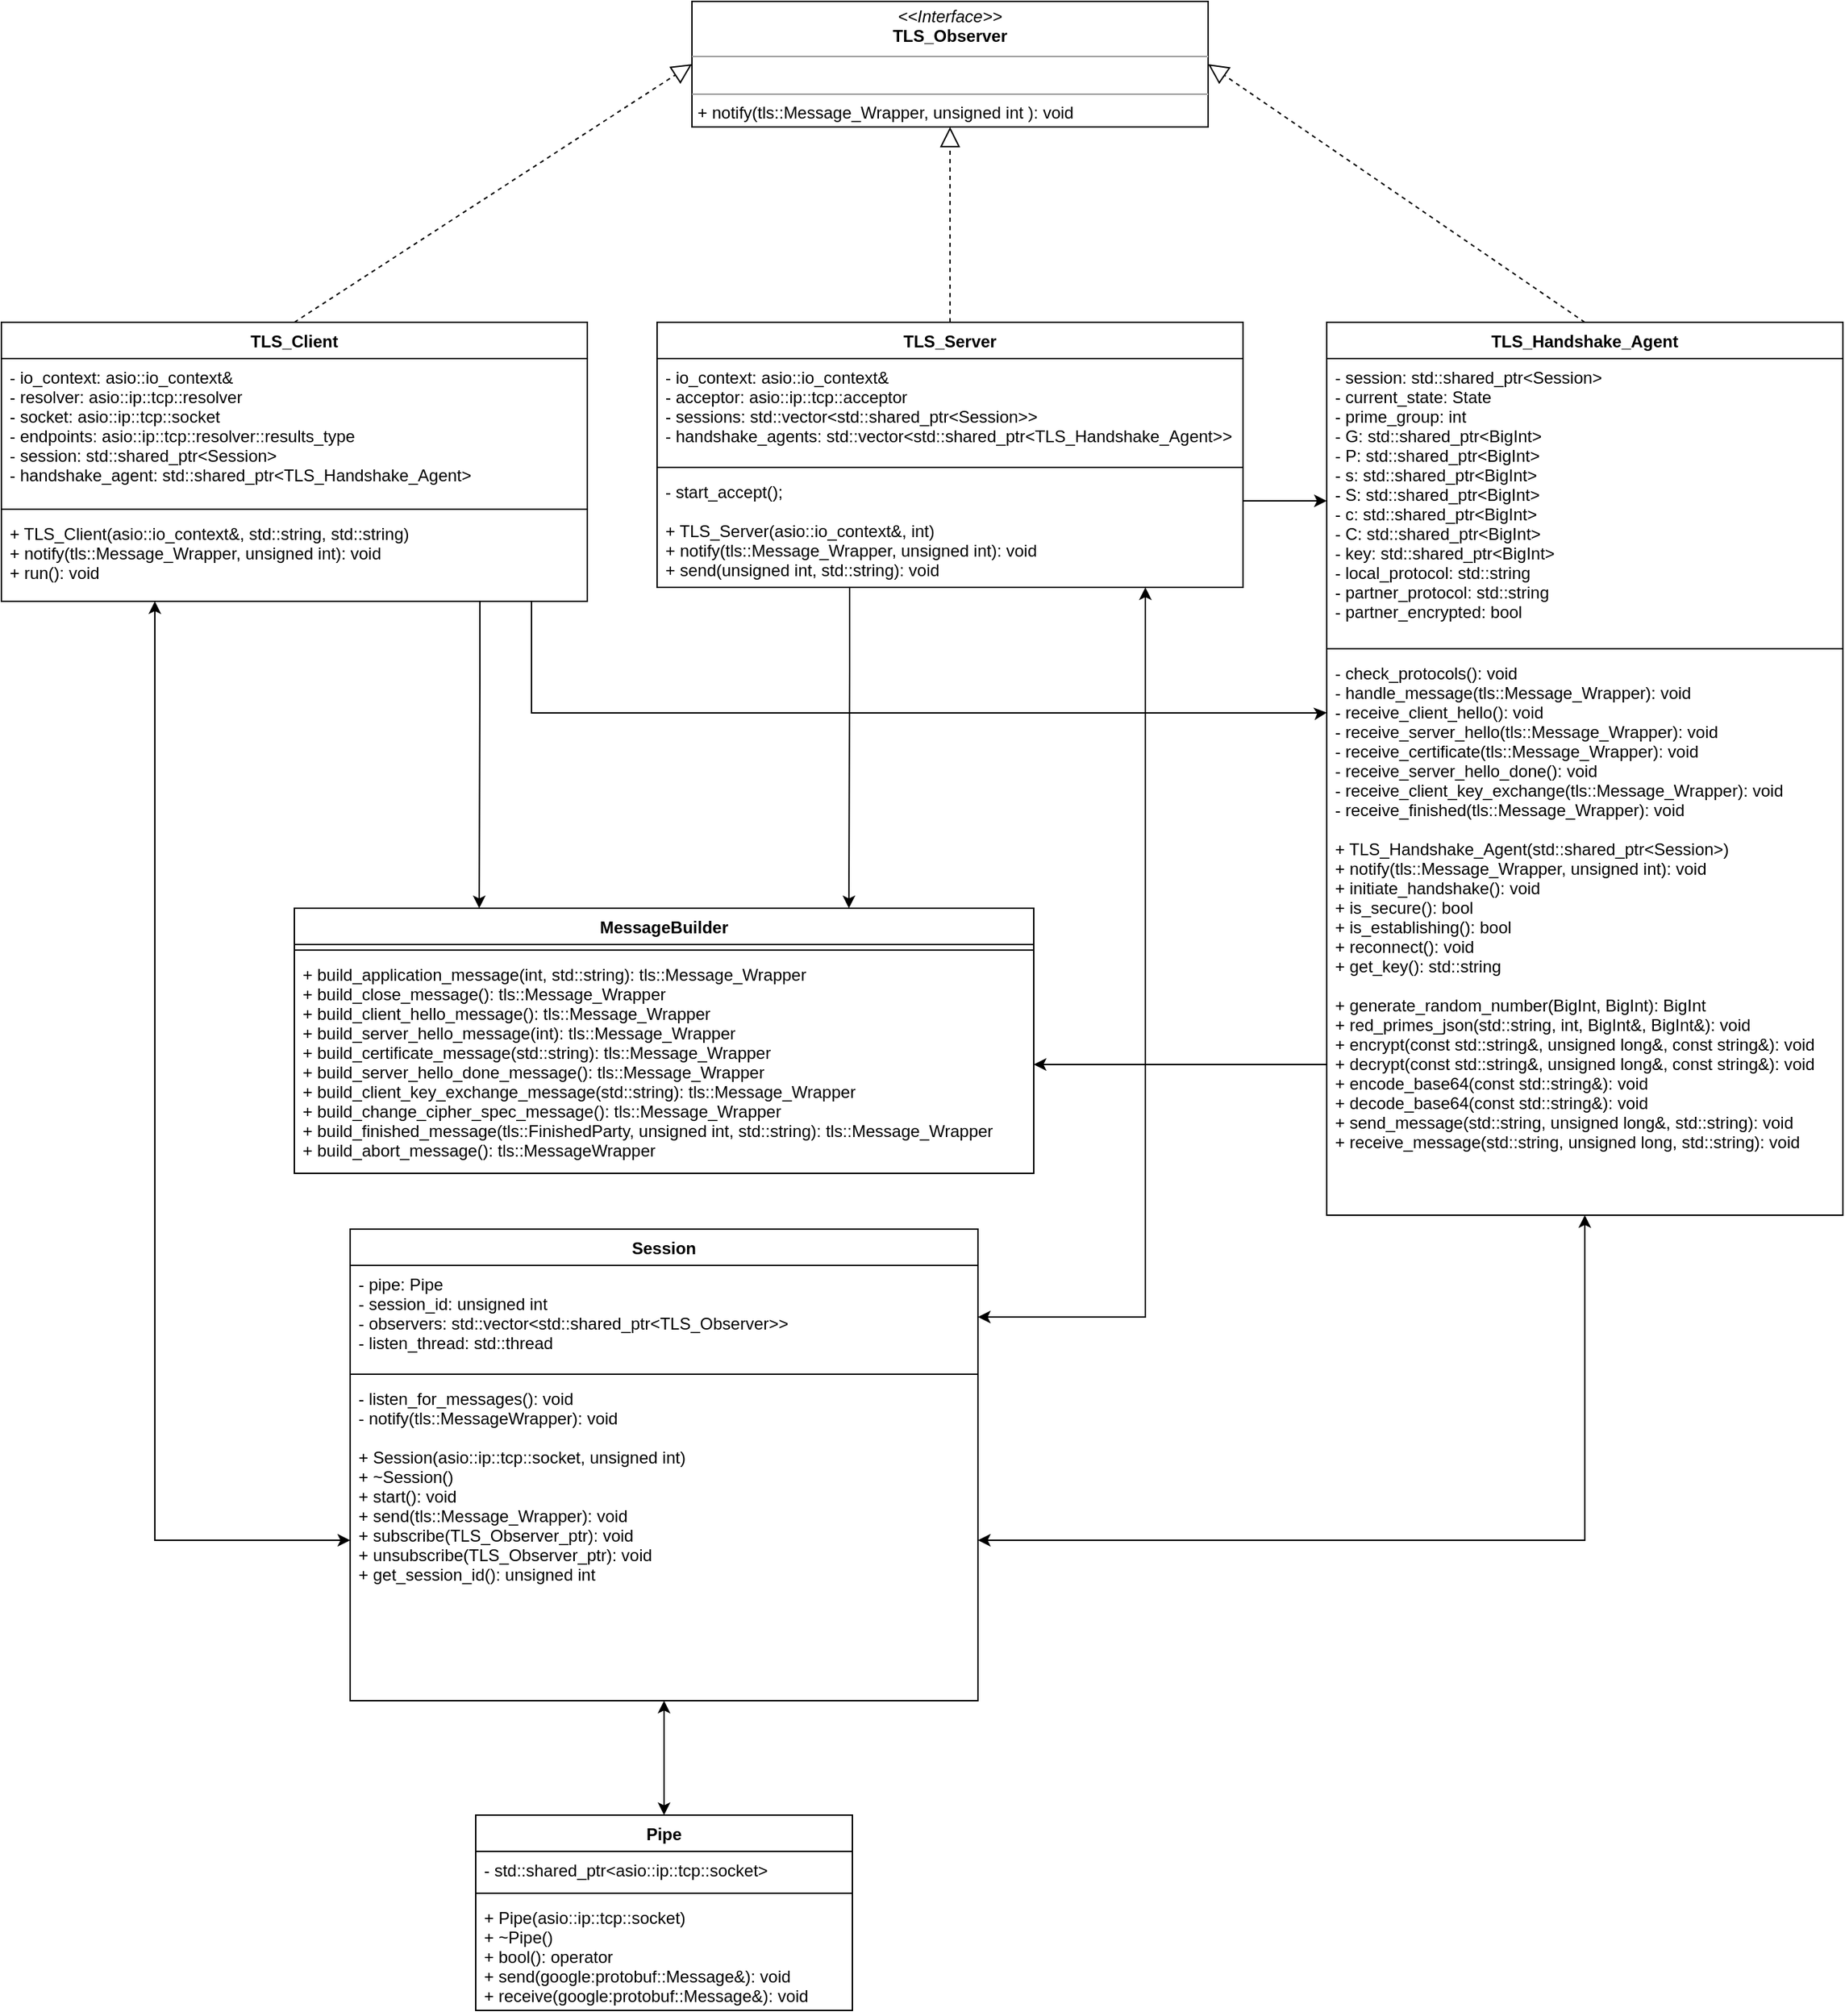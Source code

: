 <mxfile version="17.2.4" type="device"><diagram id="3uNoThBIliUnEse3nKem" name="Page-1"><mxGraphModel dx="1298" dy="945" grid="1" gridSize="10" guides="1" tooltips="1" connect="1" arrows="1" fold="1" page="1" pageScale="1" pageWidth="827" pageHeight="1169" math="0" shadow="0"><root><mxCell id="0"/><mxCell id="1" parent="0"/><mxCell id="1OiyTNwRgQ6dCeVjmrjM-1" value="&lt;p style=&quot;margin: 0px ; margin-top: 4px ; text-align: center&quot;&gt;&lt;i&gt;&amp;lt;&amp;lt;Interface&amp;gt;&amp;gt;&lt;/i&gt;&lt;br&gt;&lt;b&gt;TLS_Observer&lt;/b&gt;&lt;/p&gt;&lt;hr size=&quot;1&quot;&gt;&lt;p style=&quot;margin: 0px ; margin-left: 4px&quot;&gt;&lt;br&gt;&lt;/p&gt;&lt;hr size=&quot;1&quot;&gt;&lt;p style=&quot;margin: 0px ; margin-left: 4px&quot;&gt;+ notify(tls::Message_Wrapper,&amp;nbsp;unsigned int ): void&lt;br&gt;&lt;/p&gt;" style="verticalAlign=top;align=left;overflow=fill;fontSize=12;fontFamily=Helvetica;html=1;" parent="1" vertex="1"><mxGeometry x="675" y="110" width="370" height="90" as="geometry"/></mxCell><mxCell id="1mW-7NosJjP2J_cMeypc-12" style="edgeStyle=orthogonalEdgeStyle;rounded=0;orthogonalLoop=1;jettySize=auto;html=1;entryX=1;entryY=0.5;entryDx=0;entryDy=0;" parent="1" source="1OiyTNwRgQ6dCeVjmrjM-2" target="1OiyTNwRgQ6dCeVjmrjM-22" edge="1"><mxGeometry relative="1" as="geometry"><Array as="points"><mxPoint x="1080" y="872"/><mxPoint x="1080" y="872"/></Array></mxGeometry></mxCell><mxCell id="1mW-7NosJjP2J_cMeypc-21" style="edgeStyle=orthogonalEdgeStyle;rounded=0;orthogonalLoop=1;jettySize=auto;html=1;entryX=1;entryY=0.5;entryDx=0;entryDy=0;startArrow=classic;startFill=1;strokeColor=default;" parent="1" source="1OiyTNwRgQ6dCeVjmrjM-2" target="1OiyTNwRgQ6dCeVjmrjM-14" edge="1"><mxGeometry relative="1" as="geometry"/></mxCell><mxCell id="1OiyTNwRgQ6dCeVjmrjM-2" value="TLS_Handshake_Agent" style="swimlane;fontStyle=1;align=center;verticalAlign=top;childLayout=stackLayout;horizontal=1;startSize=26;horizontalStack=0;resizeParent=1;resizeParentMax=0;resizeLast=0;collapsible=1;marginBottom=0;" parent="1" vertex="1"><mxGeometry x="1130" y="340" width="370" height="640" as="geometry"/></mxCell><mxCell id="1OiyTNwRgQ6dCeVjmrjM-3" value="- session: std::shared_ptr&lt;Session&gt;&#10;- current_state: State&#10;- prime_group: int&#10;- G: std::shared_ptr&lt;BigInt&gt;&#10;- P: std::shared_ptr&lt;BigInt&gt;&#10;- s: std::shared_ptr&lt;BigInt&gt;&#10;- S: std::shared_ptr&lt;BigInt&gt;&#10;- c: std::shared_ptr&lt;BigInt&gt;&#10;- C: std::shared_ptr&lt;BigInt&gt;&#10;- key: std::shared_ptr&lt;BigInt&gt;&#10;- local_protocol: std::string&#10;- partner_protocol: std::string&#10;- partner_encrypted: bool" style="text;strokeColor=none;fillColor=none;align=left;verticalAlign=top;spacingLeft=4;spacingRight=4;overflow=hidden;rotatable=0;points=[[0,0.5],[1,0.5]];portConstraint=eastwest;" parent="1OiyTNwRgQ6dCeVjmrjM-2" vertex="1"><mxGeometry y="26" width="370" height="204" as="geometry"/></mxCell><mxCell id="1OiyTNwRgQ6dCeVjmrjM-4" value="" style="line;strokeWidth=1;fillColor=none;align=left;verticalAlign=middle;spacingTop=-1;spacingLeft=3;spacingRight=3;rotatable=0;labelPosition=right;points=[];portConstraint=eastwest;" parent="1OiyTNwRgQ6dCeVjmrjM-2" vertex="1"><mxGeometry y="230" width="370" height="8" as="geometry"/></mxCell><mxCell id="1OiyTNwRgQ6dCeVjmrjM-5" value="- check_protocols(): void&#10;- handle_message(tls::Message_Wrapper): void&#10;- receive_client_hello(): void&#10;- receive_server_hello(tls::Message_Wrapper): void&#10;- receive_certificate(tls::Message_Wrapper): void&#10;- receive_server_hello_done(): void&#10;- receive_client_key_exchange(tls::Message_Wrapper): void&#10;- receive_finished(tls::Message_Wrapper): void&#10;&#10;+ TLS_Handshake_Agent(std::shared_ptr&lt;Session&gt;)&#10;+ notify(tls::Message_Wrapper, unsigned int): void&#10;+ initiate_handshake(): void&#10;+ is_secure(): bool&#10;+ is_establishing(): bool&#10;+ reconnect(): void&#10;+ get_key(): std::string&#10;&#10;+ generate_random_number(BigInt, BigInt): BigInt&#10;+ red_primes_json(std::string, int, BigInt&amp;, BigInt&amp;): void&#10;+ encrypt(const std::string&amp;, unsigned long&amp;, const string&amp;): void&#10;+ decrypt(const std::string&amp;, unsigned long&amp;, const string&amp;): void&#10;+ encode_base64(const std::string&amp;): void&#10;+ decode_base64(const std::string&amp;): void&#10;+ send_message(std::string, unsigned long&amp;, std::string): void&#10;+ receive_message(std::string, unsigned long, std::string): void&#10;&#10;" style="text;strokeColor=none;fillColor=none;align=left;verticalAlign=top;spacingLeft=4;spacingRight=4;overflow=hidden;rotatable=0;points=[[0,0.5],[1,0.5]];portConstraint=eastwest;fontStyle=0" parent="1OiyTNwRgQ6dCeVjmrjM-2" vertex="1"><mxGeometry y="238" width="370" height="402" as="geometry"/></mxCell><mxCell id="1mW-7NosJjP2J_cMeypc-18" style="edgeStyle=orthogonalEdgeStyle;rounded=0;orthogonalLoop=1;jettySize=auto;html=1;entryX=0.5;entryY=0;entryDx=0;entryDy=0;startArrow=classic;startFill=1;" parent="1" source="1OiyTNwRgQ6dCeVjmrjM-11" target="1OiyTNwRgQ6dCeVjmrjM-15" edge="1"><mxGeometry relative="1" as="geometry"/></mxCell><mxCell id="1OiyTNwRgQ6dCeVjmrjM-11" value="Session" style="swimlane;fontStyle=1;align=center;verticalAlign=top;childLayout=stackLayout;horizontal=1;startSize=26;horizontalStack=0;resizeParent=1;resizeParentMax=0;resizeLast=0;collapsible=1;marginBottom=0;" parent="1" vertex="1"><mxGeometry x="430" y="990" width="450" height="338" as="geometry"/></mxCell><mxCell id="1OiyTNwRgQ6dCeVjmrjM-12" value="- pipe: Pipe&#10;- session_id: unsigned int &#10;- observers: std::vector&lt;std::shared_ptr&lt;TLS_Observer&gt;&gt;&#10;- listen_thread: std::thread" style="text;strokeColor=none;fillColor=none;align=left;verticalAlign=top;spacingLeft=4;spacingRight=4;overflow=hidden;rotatable=0;points=[[0,0.5],[1,0.5]];portConstraint=eastwest;" parent="1OiyTNwRgQ6dCeVjmrjM-11" vertex="1"><mxGeometry y="26" width="450" height="74" as="geometry"/></mxCell><mxCell id="1OiyTNwRgQ6dCeVjmrjM-13" value="" style="line;strokeWidth=1;fillColor=none;align=left;verticalAlign=middle;spacingTop=-1;spacingLeft=3;spacingRight=3;rotatable=0;labelPosition=right;points=[];portConstraint=eastwest;" parent="1OiyTNwRgQ6dCeVjmrjM-11" vertex="1"><mxGeometry y="100" width="450" height="8" as="geometry"/></mxCell><mxCell id="1OiyTNwRgQ6dCeVjmrjM-14" value="- listen_for_messages(): void&#10;- notify(tls::MessageWrapper): void&#10;&#10;+ Session(asio::ip::tcp::socket, unsigned int)&#10;+ ~Session()&#10;+ start(): void&#10;+ send(tls::Message_Wrapper): void&#10;+ subscribe(TLS_Observer_ptr): void&#10;+ unsubscribe(TLS_Observer_ptr): void&#10;+ get_session_id(): unsigned int" style="text;strokeColor=none;fillColor=none;align=left;verticalAlign=top;spacingLeft=4;spacingRight=4;overflow=hidden;rotatable=0;points=[[0,0.5],[1,0.5]];portConstraint=eastwest;" parent="1OiyTNwRgQ6dCeVjmrjM-11" vertex="1"><mxGeometry y="108" width="450" height="230" as="geometry"/></mxCell><mxCell id="1OiyTNwRgQ6dCeVjmrjM-15" value="Pipe" style="swimlane;fontStyle=1;align=center;verticalAlign=top;childLayout=stackLayout;horizontal=1;startSize=26;horizontalStack=0;resizeParent=1;resizeParentMax=0;resizeLast=0;collapsible=1;marginBottom=0;" parent="1" vertex="1"><mxGeometry x="520" y="1410" width="270" height="140" as="geometry"/></mxCell><mxCell id="1OiyTNwRgQ6dCeVjmrjM-16" value="- std::shared_ptr&lt;asio::ip::tcp::socket&gt;" style="text;strokeColor=none;fillColor=none;align=left;verticalAlign=top;spacingLeft=4;spacingRight=4;overflow=hidden;rotatable=0;points=[[0,0.5],[1,0.5]];portConstraint=eastwest;" parent="1OiyTNwRgQ6dCeVjmrjM-15" vertex="1"><mxGeometry y="26" width="270" height="26" as="geometry"/></mxCell><mxCell id="1OiyTNwRgQ6dCeVjmrjM-17" value="" style="line;strokeWidth=1;fillColor=none;align=left;verticalAlign=middle;spacingTop=-1;spacingLeft=3;spacingRight=3;rotatable=0;labelPosition=right;points=[];portConstraint=eastwest;" parent="1OiyTNwRgQ6dCeVjmrjM-15" vertex="1"><mxGeometry y="52" width="270" height="8" as="geometry"/></mxCell><mxCell id="1OiyTNwRgQ6dCeVjmrjM-18" value="+ Pipe(asio::ip::tcp::socket)&#10;+ ~Pipe()&#10;+ bool(): operator&#10;+ send(google:protobuf::Message&amp;): void&#10;+ receive(google:protobuf::Message&amp;): void" style="text;strokeColor=none;fillColor=none;align=left;verticalAlign=top;spacingLeft=4;spacingRight=4;overflow=hidden;rotatable=0;points=[[0,0.5],[1,0.5]];portConstraint=eastwest;" parent="1OiyTNwRgQ6dCeVjmrjM-15" vertex="1"><mxGeometry y="60" width="270" height="80" as="geometry"/></mxCell><mxCell id="1OiyTNwRgQ6dCeVjmrjM-19" value="MessageBuilder" style="swimlane;fontStyle=1;align=center;verticalAlign=top;childLayout=stackLayout;horizontal=1;startSize=26;horizontalStack=0;resizeParent=1;resizeParentMax=0;resizeLast=0;collapsible=1;marginBottom=0;" parent="1" vertex="1"><mxGeometry x="390" y="760" width="530" height="190" as="geometry"/></mxCell><mxCell id="1OiyTNwRgQ6dCeVjmrjM-21" value="" style="line;strokeWidth=1;fillColor=none;align=left;verticalAlign=middle;spacingTop=-1;spacingLeft=3;spacingRight=3;rotatable=0;labelPosition=right;points=[];portConstraint=eastwest;" parent="1OiyTNwRgQ6dCeVjmrjM-19" vertex="1"><mxGeometry y="26" width="530" height="8" as="geometry"/></mxCell><mxCell id="1OiyTNwRgQ6dCeVjmrjM-22" value="+ build_application_message(int, std::string): tls::Message_Wrapper&#10;+ build_close_message(): tls::Message_Wrapper&#10;+ build_client_hello_message(): tls::Message_Wrapper&#10;+ build_server_hello_message(int): tls::Message_Wrapper&#10;+ build_certificate_message(std::string): tls::Message_Wrapper&#10;+ build_server_hello_done_message(): tls::Message_Wrapper&#10;+ build_client_key_exchange_message(std::string): tls::Message_Wrapper&#10;+ build_change_cipher_spec_message(): tls::Message_Wrapper&#10;+ build_finished_message(tls::FinishedParty, unsigned int, std::string): tls::Message_Wrapper&#10;+ build_abort_message(): tls::MessageWrapper" style="text;strokeColor=none;fillColor=none;align=left;verticalAlign=top;spacingLeft=4;spacingRight=4;overflow=hidden;rotatable=0;points=[[0,0.5],[1,0.5]];portConstraint=eastwest;" parent="1OiyTNwRgQ6dCeVjmrjM-19" vertex="1"><mxGeometry y="34" width="530" height="156" as="geometry"/></mxCell><mxCell id="1mW-7NosJjP2J_cMeypc-11" style="edgeStyle=orthogonalEdgeStyle;rounded=0;orthogonalLoop=1;jettySize=auto;html=1;entryX=0.75;entryY=0;entryDx=0;entryDy=0;" parent="1" source="1OiyTNwRgQ6dCeVjmrjM-23" target="1OiyTNwRgQ6dCeVjmrjM-19" edge="1"><mxGeometry relative="1" as="geometry"><Array as="points"><mxPoint x="788" y="590"/><mxPoint x="788" y="590"/></Array></mxGeometry></mxCell><mxCell id="1mW-7NosJjP2J_cMeypc-14" style="edgeStyle=orthogonalEdgeStyle;rounded=0;orthogonalLoop=1;jettySize=auto;html=1;" parent="1" source="1OiyTNwRgQ6dCeVjmrjM-23" target="1OiyTNwRgQ6dCeVjmrjM-3" edge="1"><mxGeometry relative="1" as="geometry"><Array as="points"><mxPoint x="1080" y="468"/><mxPoint x="1080" y="468"/></Array></mxGeometry></mxCell><mxCell id="1mW-7NosJjP2J_cMeypc-20" style="edgeStyle=orthogonalEdgeStyle;rounded=0;orthogonalLoop=1;jettySize=auto;html=1;entryX=1;entryY=0.5;entryDx=0;entryDy=0;startArrow=classic;startFill=1;strokeColor=default;" parent="1" source="1OiyTNwRgQ6dCeVjmrjM-23" target="1OiyTNwRgQ6dCeVjmrjM-12" edge="1"><mxGeometry relative="1" as="geometry"><Array as="points"><mxPoint x="1000" y="1053"/></Array></mxGeometry></mxCell><mxCell id="1OiyTNwRgQ6dCeVjmrjM-23" value="TLS_Server" style="swimlane;fontStyle=1;align=center;verticalAlign=top;childLayout=stackLayout;horizontal=1;startSize=26;horizontalStack=0;resizeParent=1;resizeParentMax=0;resizeLast=0;collapsible=1;marginBottom=0;" parent="1" vertex="1"><mxGeometry x="650" y="340" width="420" height="190" as="geometry"/></mxCell><mxCell id="1OiyTNwRgQ6dCeVjmrjM-24" value="- io_context: asio::io_context&amp;&#10;- acceptor: asio::ip::tcp::acceptor&#10;- sessions: std::vector&lt;std::shared_ptr&lt;Session&gt;&gt;&#10;- handshake_agents: std::vector&lt;std::shared_ptr&lt;TLS_Handshake_Agent&gt;&gt;" style="text;strokeColor=none;fillColor=none;align=left;verticalAlign=top;spacingLeft=4;spacingRight=4;overflow=hidden;rotatable=0;points=[[0,0.5],[1,0.5]];portConstraint=eastwest;" parent="1OiyTNwRgQ6dCeVjmrjM-23" vertex="1"><mxGeometry y="26" width="420" height="74" as="geometry"/></mxCell><mxCell id="1OiyTNwRgQ6dCeVjmrjM-25" value="" style="line;strokeWidth=1;fillColor=none;align=left;verticalAlign=middle;spacingTop=-1;spacingLeft=3;spacingRight=3;rotatable=0;labelPosition=right;points=[];portConstraint=eastwest;" parent="1OiyTNwRgQ6dCeVjmrjM-23" vertex="1"><mxGeometry y="100" width="420" height="8" as="geometry"/></mxCell><mxCell id="1OiyTNwRgQ6dCeVjmrjM-26" value="- start_accept();&#10;&#10;+ TLS_Server(asio::io_context&amp;, int)&#10;+ notify(tls::Message_Wrapper, unsigned int): void&#10;+ send(unsigned int, std::string): void" style="text;strokeColor=none;fillColor=none;align=left;verticalAlign=top;spacingLeft=4;spacingRight=4;overflow=hidden;rotatable=0;points=[[0,0.5],[1,0.5]];portConstraint=eastwest;" parent="1OiyTNwRgQ6dCeVjmrjM-23" vertex="1"><mxGeometry y="108" width="420" height="82" as="geometry"/></mxCell><mxCell id="1mW-7NosJjP2J_cMeypc-10" style="edgeStyle=orthogonalEdgeStyle;rounded=0;orthogonalLoop=1;jettySize=auto;html=1;entryX=0.25;entryY=0;entryDx=0;entryDy=0;" parent="1" source="1OiyTNwRgQ6dCeVjmrjM-27" target="1OiyTNwRgQ6dCeVjmrjM-19" edge="1"><mxGeometry relative="1" as="geometry"><Array as="points"><mxPoint x="523" y="590"/><mxPoint x="523" y="590"/></Array></mxGeometry></mxCell><mxCell id="1mW-7NosJjP2J_cMeypc-15" style="edgeStyle=orthogonalEdgeStyle;rounded=0;orthogonalLoop=1;jettySize=auto;html=1;entryX=0;entryY=0.5;entryDx=0;entryDy=0;strokeColor=default;startArrow=classic;startFill=1;" parent="1" source="1OiyTNwRgQ6dCeVjmrjM-27" target="1OiyTNwRgQ6dCeVjmrjM-14" edge="1"><mxGeometry relative="1" as="geometry"><Array as="points"><mxPoint x="290" y="1213"/></Array></mxGeometry></mxCell><mxCell id="1mW-7NosJjP2J_cMeypc-17" style="edgeStyle=orthogonalEdgeStyle;rounded=0;orthogonalLoop=1;jettySize=auto;html=1;entryX=0;entryY=0.104;entryDx=0;entryDy=0;entryPerimeter=0;" parent="1" source="1OiyTNwRgQ6dCeVjmrjM-27" target="1OiyTNwRgQ6dCeVjmrjM-5" edge="1"><mxGeometry relative="1" as="geometry"><mxPoint x="1010" y="620" as="targetPoint"/><Array as="points"><mxPoint x="560" y="620"/><mxPoint x="1128" y="620"/></Array></mxGeometry></mxCell><mxCell id="1OiyTNwRgQ6dCeVjmrjM-27" value="TLS_Client" style="swimlane;fontStyle=1;align=center;verticalAlign=top;childLayout=stackLayout;horizontal=1;startSize=26;horizontalStack=0;resizeParent=1;resizeParentMax=0;resizeLast=0;collapsible=1;marginBottom=0;" parent="1" vertex="1"><mxGeometry x="180" y="340" width="420" height="200" as="geometry"/></mxCell><mxCell id="1OiyTNwRgQ6dCeVjmrjM-28" value="- io_context: asio::io_context&amp;&#10;- resolver: asio::ip::tcp::resolver&#10;- socket: asio::ip::tcp::socket&#10;- endpoints: asio::ip::tcp::resolver::results_type&#10;- session: std::shared_ptr&lt;Session&gt;&#10;- handshake_agent: std::shared_ptr&lt;TLS_Handshake_Agent&gt;" style="text;strokeColor=none;fillColor=none;align=left;verticalAlign=top;spacingLeft=4;spacingRight=4;overflow=hidden;rotatable=0;points=[[0,0.5],[1,0.5]];portConstraint=eastwest;" parent="1OiyTNwRgQ6dCeVjmrjM-27" vertex="1"><mxGeometry y="26" width="420" height="104" as="geometry"/></mxCell><mxCell id="1OiyTNwRgQ6dCeVjmrjM-29" value="" style="line;strokeWidth=1;fillColor=none;align=left;verticalAlign=middle;spacingTop=-1;spacingLeft=3;spacingRight=3;rotatable=0;labelPosition=right;points=[];portConstraint=eastwest;" parent="1OiyTNwRgQ6dCeVjmrjM-27" vertex="1"><mxGeometry y="130" width="420" height="8" as="geometry"/></mxCell><mxCell id="1OiyTNwRgQ6dCeVjmrjM-30" value="+ TLS_Client(asio::io_context&amp;, std::string, std::string)&#10;+ notify(tls::Message_Wrapper, unsigned int): void&#10;+ run(): void" style="text;strokeColor=none;fillColor=none;align=left;verticalAlign=top;spacingLeft=4;spacingRight=4;overflow=hidden;rotatable=0;points=[[0,0.5],[1,0.5]];portConstraint=eastwest;" parent="1OiyTNwRgQ6dCeVjmrjM-27" vertex="1"><mxGeometry y="138" width="420" height="62" as="geometry"/></mxCell><mxCell id="1mW-7NosJjP2J_cMeypc-1" value="" style="endArrow=block;dashed=1;endFill=0;endSize=12;html=1;rounded=0;entryX=0;entryY=0.5;entryDx=0;entryDy=0;exitX=0.5;exitY=0;exitDx=0;exitDy=0;" parent="1" source="1OiyTNwRgQ6dCeVjmrjM-27" target="1OiyTNwRgQ6dCeVjmrjM-1" edge="1"><mxGeometry width="160" relative="1" as="geometry"><mxPoint x="770" y="1050" as="sourcePoint"/><mxPoint x="930" y="1050" as="targetPoint"/></mxGeometry></mxCell><mxCell id="1mW-7NosJjP2J_cMeypc-2" value="" style="endArrow=block;dashed=1;endFill=0;endSize=12;html=1;rounded=0;exitX=0.5;exitY=0;exitDx=0;exitDy=0;entryX=0.5;entryY=1;entryDx=0;entryDy=0;" parent="1" source="1OiyTNwRgQ6dCeVjmrjM-23" target="1OiyTNwRgQ6dCeVjmrjM-1" edge="1"><mxGeometry width="160" relative="1" as="geometry"><mxPoint x="400" y="350" as="sourcePoint"/><mxPoint x="650" y="210" as="targetPoint"/></mxGeometry></mxCell><mxCell id="1mW-7NosJjP2J_cMeypc-3" value="" style="endArrow=block;dashed=1;endFill=0;endSize=12;html=1;rounded=0;exitX=0.5;exitY=0;exitDx=0;exitDy=0;entryX=1;entryY=0.5;entryDx=0;entryDy=0;" parent="1" source="1OiyTNwRgQ6dCeVjmrjM-2" target="1OiyTNwRgQ6dCeVjmrjM-1" edge="1"><mxGeometry width="160" relative="1" as="geometry"><mxPoint x="870" y="350" as="sourcePoint"/><mxPoint x="757.5" y="220" as="targetPoint"/></mxGeometry></mxCell></root></mxGraphModel></diagram></mxfile>